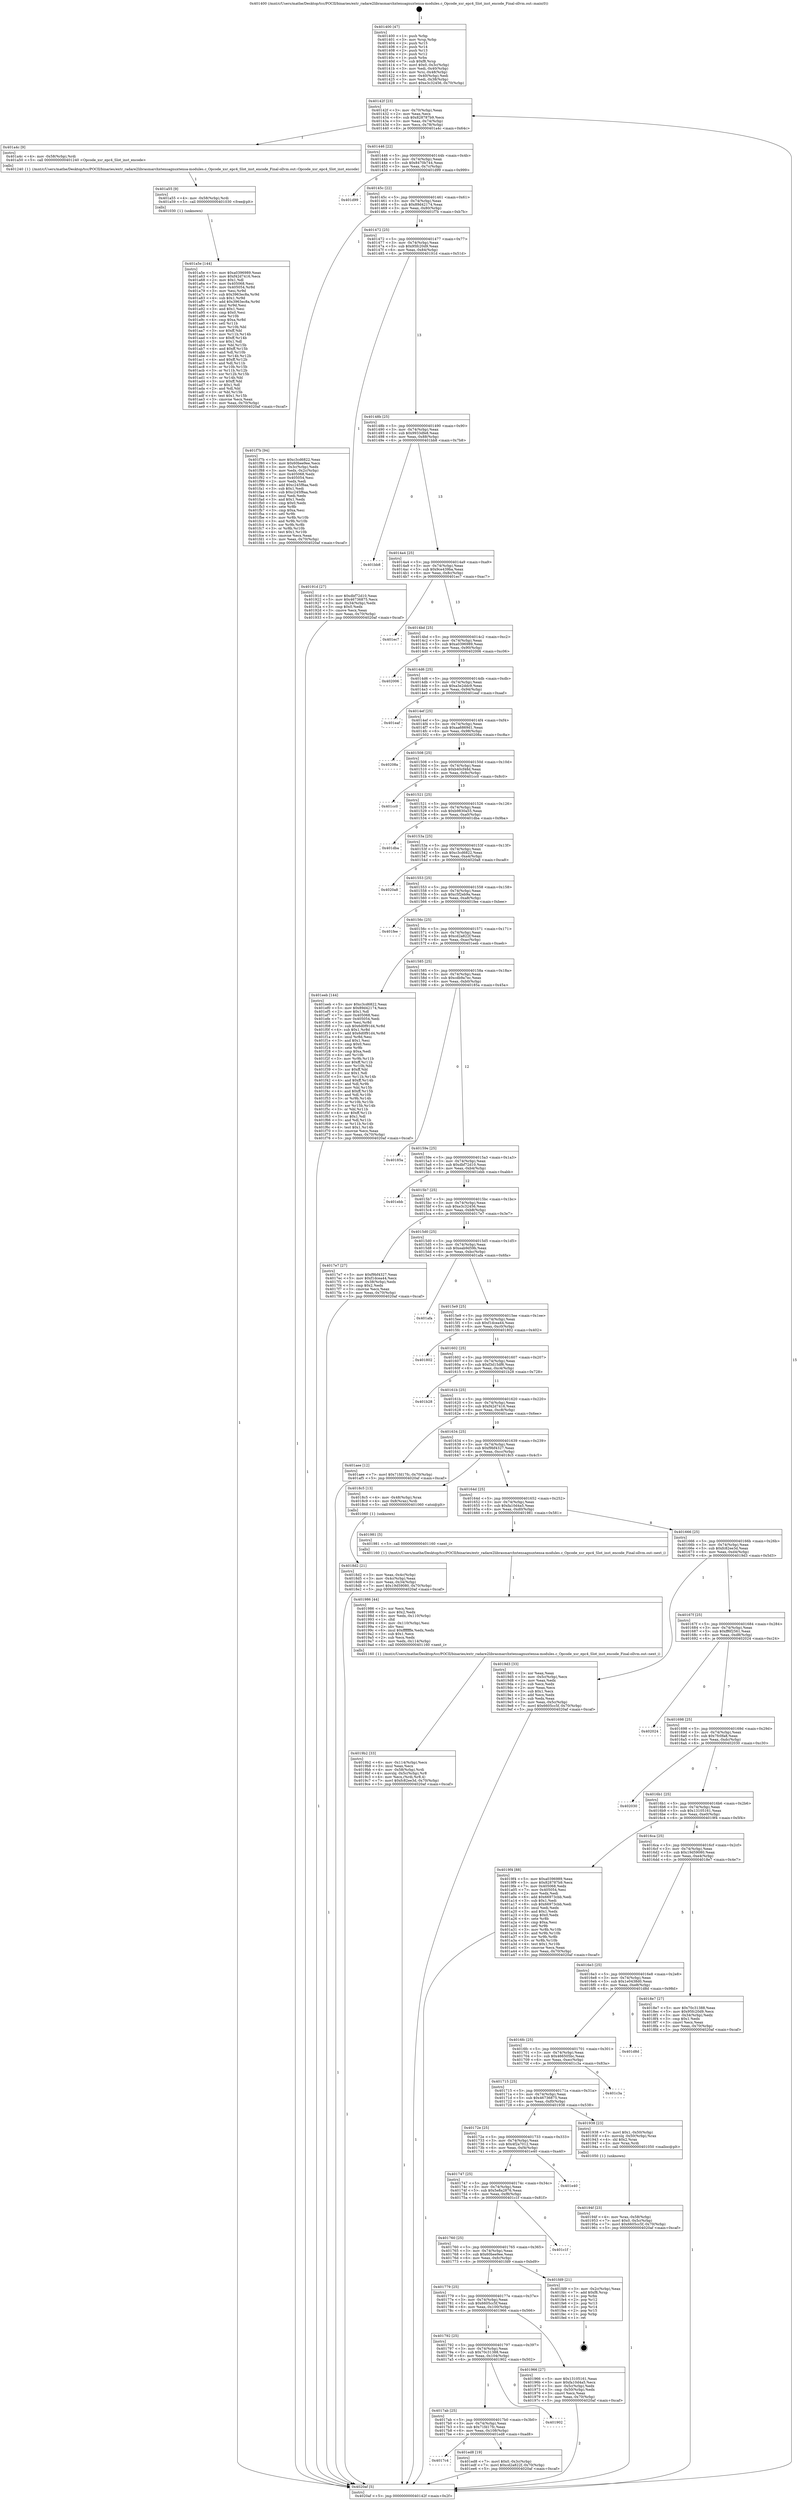 digraph "0x401400" {
  label = "0x401400 (/mnt/c/Users/mathe/Desktop/tcc/POCII/binaries/extr_radare2librasmarchxtensagnuxtensa-modules.c_Opcode_xsr_epc4_Slot_inst_encode_Final-ollvm.out::main(0))"
  labelloc = "t"
  node[shape=record]

  Entry [label="",width=0.3,height=0.3,shape=circle,fillcolor=black,style=filled]
  "0x40142f" [label="{
     0x40142f [23]\l
     | [instrs]\l
     &nbsp;&nbsp;0x40142f \<+3\>: mov -0x70(%rbp),%eax\l
     &nbsp;&nbsp;0x401432 \<+2\>: mov %eax,%ecx\l
     &nbsp;&nbsp;0x401434 \<+6\>: sub $0x828787b9,%ecx\l
     &nbsp;&nbsp;0x40143a \<+3\>: mov %eax,-0x74(%rbp)\l
     &nbsp;&nbsp;0x40143d \<+3\>: mov %ecx,-0x78(%rbp)\l
     &nbsp;&nbsp;0x401440 \<+6\>: je 0000000000401a4c \<main+0x64c\>\l
  }"]
  "0x401a4c" [label="{
     0x401a4c [9]\l
     | [instrs]\l
     &nbsp;&nbsp;0x401a4c \<+4\>: mov -0x58(%rbp),%rdi\l
     &nbsp;&nbsp;0x401a50 \<+5\>: call 0000000000401240 \<Opcode_xsr_epc4_Slot_inst_encode\>\l
     | [calls]\l
     &nbsp;&nbsp;0x401240 \{1\} (/mnt/c/Users/mathe/Desktop/tcc/POCII/binaries/extr_radare2librasmarchxtensagnuxtensa-modules.c_Opcode_xsr_epc4_Slot_inst_encode_Final-ollvm.out::Opcode_xsr_epc4_Slot_inst_encode)\l
  }"]
  "0x401446" [label="{
     0x401446 [22]\l
     | [instrs]\l
     &nbsp;&nbsp;0x401446 \<+5\>: jmp 000000000040144b \<main+0x4b\>\l
     &nbsp;&nbsp;0x40144b \<+3\>: mov -0x74(%rbp),%eax\l
     &nbsp;&nbsp;0x40144e \<+5\>: sub $0x8470b744,%eax\l
     &nbsp;&nbsp;0x401453 \<+3\>: mov %eax,-0x7c(%rbp)\l
     &nbsp;&nbsp;0x401456 \<+6\>: je 0000000000401d99 \<main+0x999\>\l
  }"]
  Exit [label="",width=0.3,height=0.3,shape=circle,fillcolor=black,style=filled,peripheries=2]
  "0x401d99" [label="{
     0x401d99\l
  }", style=dashed]
  "0x40145c" [label="{
     0x40145c [22]\l
     | [instrs]\l
     &nbsp;&nbsp;0x40145c \<+5\>: jmp 0000000000401461 \<main+0x61\>\l
     &nbsp;&nbsp;0x401461 \<+3\>: mov -0x74(%rbp),%eax\l
     &nbsp;&nbsp;0x401464 \<+5\>: sub $0x89d42174,%eax\l
     &nbsp;&nbsp;0x401469 \<+3\>: mov %eax,-0x80(%rbp)\l
     &nbsp;&nbsp;0x40146c \<+6\>: je 0000000000401f7b \<main+0xb7b\>\l
  }"]
  "0x4017c4" [label="{
     0x4017c4\l
  }", style=dashed]
  "0x401f7b" [label="{
     0x401f7b [94]\l
     | [instrs]\l
     &nbsp;&nbsp;0x401f7b \<+5\>: mov $0xc3cd6822,%eax\l
     &nbsp;&nbsp;0x401f80 \<+5\>: mov $0x60bee9ee,%ecx\l
     &nbsp;&nbsp;0x401f85 \<+3\>: mov -0x3c(%rbp),%edx\l
     &nbsp;&nbsp;0x401f88 \<+3\>: mov %edx,-0x2c(%rbp)\l
     &nbsp;&nbsp;0x401f8b \<+7\>: mov 0x405068,%edx\l
     &nbsp;&nbsp;0x401f92 \<+7\>: mov 0x405054,%esi\l
     &nbsp;&nbsp;0x401f99 \<+2\>: mov %edx,%edi\l
     &nbsp;&nbsp;0x401f9b \<+6\>: add $0xc245f8aa,%edi\l
     &nbsp;&nbsp;0x401fa1 \<+3\>: sub $0x1,%edi\l
     &nbsp;&nbsp;0x401fa4 \<+6\>: sub $0xc245f8aa,%edi\l
     &nbsp;&nbsp;0x401faa \<+3\>: imul %edi,%edx\l
     &nbsp;&nbsp;0x401fad \<+3\>: and $0x1,%edx\l
     &nbsp;&nbsp;0x401fb0 \<+3\>: cmp $0x0,%edx\l
     &nbsp;&nbsp;0x401fb3 \<+4\>: sete %r8b\l
     &nbsp;&nbsp;0x401fb7 \<+3\>: cmp $0xa,%esi\l
     &nbsp;&nbsp;0x401fba \<+4\>: setl %r9b\l
     &nbsp;&nbsp;0x401fbe \<+3\>: mov %r8b,%r10b\l
     &nbsp;&nbsp;0x401fc1 \<+3\>: and %r9b,%r10b\l
     &nbsp;&nbsp;0x401fc4 \<+3\>: xor %r9b,%r8b\l
     &nbsp;&nbsp;0x401fc7 \<+3\>: or %r8b,%r10b\l
     &nbsp;&nbsp;0x401fca \<+4\>: test $0x1,%r10b\l
     &nbsp;&nbsp;0x401fce \<+3\>: cmovne %ecx,%eax\l
     &nbsp;&nbsp;0x401fd1 \<+3\>: mov %eax,-0x70(%rbp)\l
     &nbsp;&nbsp;0x401fd4 \<+5\>: jmp 00000000004020af \<main+0xcaf\>\l
  }"]
  "0x401472" [label="{
     0x401472 [25]\l
     | [instrs]\l
     &nbsp;&nbsp;0x401472 \<+5\>: jmp 0000000000401477 \<main+0x77\>\l
     &nbsp;&nbsp;0x401477 \<+3\>: mov -0x74(%rbp),%eax\l
     &nbsp;&nbsp;0x40147a \<+5\>: sub $0x95fc20d9,%eax\l
     &nbsp;&nbsp;0x40147f \<+6\>: mov %eax,-0x84(%rbp)\l
     &nbsp;&nbsp;0x401485 \<+6\>: je 000000000040191d \<main+0x51d\>\l
  }"]
  "0x401ed8" [label="{
     0x401ed8 [19]\l
     | [instrs]\l
     &nbsp;&nbsp;0x401ed8 \<+7\>: movl $0x0,-0x3c(%rbp)\l
     &nbsp;&nbsp;0x401edf \<+7\>: movl $0xcd2a822f,-0x70(%rbp)\l
     &nbsp;&nbsp;0x401ee6 \<+5\>: jmp 00000000004020af \<main+0xcaf\>\l
  }"]
  "0x40191d" [label="{
     0x40191d [27]\l
     | [instrs]\l
     &nbsp;&nbsp;0x40191d \<+5\>: mov $0xdbf72d10,%eax\l
     &nbsp;&nbsp;0x401922 \<+5\>: mov $0x46736875,%ecx\l
     &nbsp;&nbsp;0x401927 \<+3\>: mov -0x34(%rbp),%edx\l
     &nbsp;&nbsp;0x40192a \<+3\>: cmp $0x0,%edx\l
     &nbsp;&nbsp;0x40192d \<+3\>: cmove %ecx,%eax\l
     &nbsp;&nbsp;0x401930 \<+3\>: mov %eax,-0x70(%rbp)\l
     &nbsp;&nbsp;0x401933 \<+5\>: jmp 00000000004020af \<main+0xcaf\>\l
  }"]
  "0x40148b" [label="{
     0x40148b [25]\l
     | [instrs]\l
     &nbsp;&nbsp;0x40148b \<+5\>: jmp 0000000000401490 \<main+0x90\>\l
     &nbsp;&nbsp;0x401490 \<+3\>: mov -0x74(%rbp),%eax\l
     &nbsp;&nbsp;0x401493 \<+5\>: sub $0x9933dfe8,%eax\l
     &nbsp;&nbsp;0x401498 \<+6\>: mov %eax,-0x88(%rbp)\l
     &nbsp;&nbsp;0x40149e \<+6\>: je 0000000000401bb8 \<main+0x7b8\>\l
  }"]
  "0x4017ab" [label="{
     0x4017ab [25]\l
     | [instrs]\l
     &nbsp;&nbsp;0x4017ab \<+5\>: jmp 00000000004017b0 \<main+0x3b0\>\l
     &nbsp;&nbsp;0x4017b0 \<+3\>: mov -0x74(%rbp),%eax\l
     &nbsp;&nbsp;0x4017b3 \<+5\>: sub $0x71fd17fc,%eax\l
     &nbsp;&nbsp;0x4017b8 \<+6\>: mov %eax,-0x108(%rbp)\l
     &nbsp;&nbsp;0x4017be \<+6\>: je 0000000000401ed8 \<main+0xad8\>\l
  }"]
  "0x401bb8" [label="{
     0x401bb8\l
  }", style=dashed]
  "0x4014a4" [label="{
     0x4014a4 [25]\l
     | [instrs]\l
     &nbsp;&nbsp;0x4014a4 \<+5\>: jmp 00000000004014a9 \<main+0xa9\>\l
     &nbsp;&nbsp;0x4014a9 \<+3\>: mov -0x74(%rbp),%eax\l
     &nbsp;&nbsp;0x4014ac \<+5\>: sub $0x9ce439ba,%eax\l
     &nbsp;&nbsp;0x4014b1 \<+6\>: mov %eax,-0x8c(%rbp)\l
     &nbsp;&nbsp;0x4014b7 \<+6\>: je 0000000000401ec7 \<main+0xac7\>\l
  }"]
  "0x401902" [label="{
     0x401902\l
  }", style=dashed]
  "0x401ec7" [label="{
     0x401ec7\l
  }", style=dashed]
  "0x4014bd" [label="{
     0x4014bd [25]\l
     | [instrs]\l
     &nbsp;&nbsp;0x4014bd \<+5\>: jmp 00000000004014c2 \<main+0xc2\>\l
     &nbsp;&nbsp;0x4014c2 \<+3\>: mov -0x74(%rbp),%eax\l
     &nbsp;&nbsp;0x4014c5 \<+5\>: sub $0xa0396989,%eax\l
     &nbsp;&nbsp;0x4014ca \<+6\>: mov %eax,-0x90(%rbp)\l
     &nbsp;&nbsp;0x4014d0 \<+6\>: je 0000000000402006 \<main+0xc06\>\l
  }"]
  "0x401a5e" [label="{
     0x401a5e [144]\l
     | [instrs]\l
     &nbsp;&nbsp;0x401a5e \<+5\>: mov $0xa0396989,%eax\l
     &nbsp;&nbsp;0x401a63 \<+5\>: mov $0xf42d7416,%ecx\l
     &nbsp;&nbsp;0x401a68 \<+2\>: mov $0x1,%dl\l
     &nbsp;&nbsp;0x401a6a \<+7\>: mov 0x405068,%esi\l
     &nbsp;&nbsp;0x401a71 \<+8\>: mov 0x405054,%r8d\l
     &nbsp;&nbsp;0x401a79 \<+3\>: mov %esi,%r9d\l
     &nbsp;&nbsp;0x401a7c \<+7\>: sub $0x3963ec8a,%r9d\l
     &nbsp;&nbsp;0x401a83 \<+4\>: sub $0x1,%r9d\l
     &nbsp;&nbsp;0x401a87 \<+7\>: add $0x3963ec8a,%r9d\l
     &nbsp;&nbsp;0x401a8e \<+4\>: imul %r9d,%esi\l
     &nbsp;&nbsp;0x401a92 \<+3\>: and $0x1,%esi\l
     &nbsp;&nbsp;0x401a95 \<+3\>: cmp $0x0,%esi\l
     &nbsp;&nbsp;0x401a98 \<+4\>: sete %r10b\l
     &nbsp;&nbsp;0x401a9c \<+4\>: cmp $0xa,%r8d\l
     &nbsp;&nbsp;0x401aa0 \<+4\>: setl %r11b\l
     &nbsp;&nbsp;0x401aa4 \<+3\>: mov %r10b,%bl\l
     &nbsp;&nbsp;0x401aa7 \<+3\>: xor $0xff,%bl\l
     &nbsp;&nbsp;0x401aaa \<+3\>: mov %r11b,%r14b\l
     &nbsp;&nbsp;0x401aad \<+4\>: xor $0xff,%r14b\l
     &nbsp;&nbsp;0x401ab1 \<+3\>: xor $0x1,%dl\l
     &nbsp;&nbsp;0x401ab4 \<+3\>: mov %bl,%r15b\l
     &nbsp;&nbsp;0x401ab7 \<+4\>: and $0xff,%r15b\l
     &nbsp;&nbsp;0x401abb \<+3\>: and %dl,%r10b\l
     &nbsp;&nbsp;0x401abe \<+3\>: mov %r14b,%r12b\l
     &nbsp;&nbsp;0x401ac1 \<+4\>: and $0xff,%r12b\l
     &nbsp;&nbsp;0x401ac5 \<+3\>: and %dl,%r11b\l
     &nbsp;&nbsp;0x401ac8 \<+3\>: or %r10b,%r15b\l
     &nbsp;&nbsp;0x401acb \<+3\>: or %r11b,%r12b\l
     &nbsp;&nbsp;0x401ace \<+3\>: xor %r12b,%r15b\l
     &nbsp;&nbsp;0x401ad1 \<+3\>: or %r14b,%bl\l
     &nbsp;&nbsp;0x401ad4 \<+3\>: xor $0xff,%bl\l
     &nbsp;&nbsp;0x401ad7 \<+3\>: or $0x1,%dl\l
     &nbsp;&nbsp;0x401ada \<+2\>: and %dl,%bl\l
     &nbsp;&nbsp;0x401adc \<+3\>: or %bl,%r15b\l
     &nbsp;&nbsp;0x401adf \<+4\>: test $0x1,%r15b\l
     &nbsp;&nbsp;0x401ae3 \<+3\>: cmovne %ecx,%eax\l
     &nbsp;&nbsp;0x401ae6 \<+3\>: mov %eax,-0x70(%rbp)\l
     &nbsp;&nbsp;0x401ae9 \<+5\>: jmp 00000000004020af \<main+0xcaf\>\l
  }"]
  "0x402006" [label="{
     0x402006\l
  }", style=dashed]
  "0x4014d6" [label="{
     0x4014d6 [25]\l
     | [instrs]\l
     &nbsp;&nbsp;0x4014d6 \<+5\>: jmp 00000000004014db \<main+0xdb\>\l
     &nbsp;&nbsp;0x4014db \<+3\>: mov -0x74(%rbp),%eax\l
     &nbsp;&nbsp;0x4014de \<+5\>: sub $0xa3e2ddc9,%eax\l
     &nbsp;&nbsp;0x4014e3 \<+6\>: mov %eax,-0x94(%rbp)\l
     &nbsp;&nbsp;0x4014e9 \<+6\>: je 0000000000401eaf \<main+0xaaf\>\l
  }"]
  "0x401a55" [label="{
     0x401a55 [9]\l
     | [instrs]\l
     &nbsp;&nbsp;0x401a55 \<+4\>: mov -0x58(%rbp),%rdi\l
     &nbsp;&nbsp;0x401a59 \<+5\>: call 0000000000401030 \<free@plt\>\l
     | [calls]\l
     &nbsp;&nbsp;0x401030 \{1\} (unknown)\l
  }"]
  "0x401eaf" [label="{
     0x401eaf\l
  }", style=dashed]
  "0x4014ef" [label="{
     0x4014ef [25]\l
     | [instrs]\l
     &nbsp;&nbsp;0x4014ef \<+5\>: jmp 00000000004014f4 \<main+0xf4\>\l
     &nbsp;&nbsp;0x4014f4 \<+3\>: mov -0x74(%rbp),%eax\l
     &nbsp;&nbsp;0x4014f7 \<+5\>: sub $0xaa6869d1,%eax\l
     &nbsp;&nbsp;0x4014fc \<+6\>: mov %eax,-0x98(%rbp)\l
     &nbsp;&nbsp;0x401502 \<+6\>: je 000000000040208a \<main+0xc8a\>\l
  }"]
  "0x4019b2" [label="{
     0x4019b2 [33]\l
     | [instrs]\l
     &nbsp;&nbsp;0x4019b2 \<+6\>: mov -0x114(%rbp),%ecx\l
     &nbsp;&nbsp;0x4019b8 \<+3\>: imul %eax,%ecx\l
     &nbsp;&nbsp;0x4019bb \<+4\>: mov -0x58(%rbp),%rdi\l
     &nbsp;&nbsp;0x4019bf \<+4\>: movslq -0x5c(%rbp),%r8\l
     &nbsp;&nbsp;0x4019c3 \<+4\>: mov %ecx,(%rdi,%r8,4)\l
     &nbsp;&nbsp;0x4019c7 \<+7\>: movl $0xfc82ee3d,-0x70(%rbp)\l
     &nbsp;&nbsp;0x4019ce \<+5\>: jmp 00000000004020af \<main+0xcaf\>\l
  }"]
  "0x40208a" [label="{
     0x40208a\l
  }", style=dashed]
  "0x401508" [label="{
     0x401508 [25]\l
     | [instrs]\l
     &nbsp;&nbsp;0x401508 \<+5\>: jmp 000000000040150d \<main+0x10d\>\l
     &nbsp;&nbsp;0x40150d \<+3\>: mov -0x74(%rbp),%eax\l
     &nbsp;&nbsp;0x401510 \<+5\>: sub $0xb40cf48d,%eax\l
     &nbsp;&nbsp;0x401515 \<+6\>: mov %eax,-0x9c(%rbp)\l
     &nbsp;&nbsp;0x40151b \<+6\>: je 0000000000401cc0 \<main+0x8c0\>\l
  }"]
  "0x401986" [label="{
     0x401986 [44]\l
     | [instrs]\l
     &nbsp;&nbsp;0x401986 \<+2\>: xor %ecx,%ecx\l
     &nbsp;&nbsp;0x401988 \<+5\>: mov $0x2,%edx\l
     &nbsp;&nbsp;0x40198d \<+6\>: mov %edx,-0x110(%rbp)\l
     &nbsp;&nbsp;0x401993 \<+1\>: cltd\l
     &nbsp;&nbsp;0x401994 \<+6\>: mov -0x110(%rbp),%esi\l
     &nbsp;&nbsp;0x40199a \<+2\>: idiv %esi\l
     &nbsp;&nbsp;0x40199c \<+6\>: imul $0xfffffffe,%edx,%edx\l
     &nbsp;&nbsp;0x4019a2 \<+3\>: sub $0x1,%ecx\l
     &nbsp;&nbsp;0x4019a5 \<+2\>: sub %ecx,%edx\l
     &nbsp;&nbsp;0x4019a7 \<+6\>: mov %edx,-0x114(%rbp)\l
     &nbsp;&nbsp;0x4019ad \<+5\>: call 0000000000401160 \<next_i\>\l
     | [calls]\l
     &nbsp;&nbsp;0x401160 \{1\} (/mnt/c/Users/mathe/Desktop/tcc/POCII/binaries/extr_radare2librasmarchxtensagnuxtensa-modules.c_Opcode_xsr_epc4_Slot_inst_encode_Final-ollvm.out::next_i)\l
  }"]
  "0x401cc0" [label="{
     0x401cc0\l
  }", style=dashed]
  "0x401521" [label="{
     0x401521 [25]\l
     | [instrs]\l
     &nbsp;&nbsp;0x401521 \<+5\>: jmp 0000000000401526 \<main+0x126\>\l
     &nbsp;&nbsp;0x401526 \<+3\>: mov -0x74(%rbp),%eax\l
     &nbsp;&nbsp;0x401529 \<+5\>: sub $0xb9830a55,%eax\l
     &nbsp;&nbsp;0x40152e \<+6\>: mov %eax,-0xa0(%rbp)\l
     &nbsp;&nbsp;0x401534 \<+6\>: je 0000000000401dba \<main+0x9ba\>\l
  }"]
  "0x401792" [label="{
     0x401792 [25]\l
     | [instrs]\l
     &nbsp;&nbsp;0x401792 \<+5\>: jmp 0000000000401797 \<main+0x397\>\l
     &nbsp;&nbsp;0x401797 \<+3\>: mov -0x74(%rbp),%eax\l
     &nbsp;&nbsp;0x40179a \<+5\>: sub $0x70c31388,%eax\l
     &nbsp;&nbsp;0x40179f \<+6\>: mov %eax,-0x104(%rbp)\l
     &nbsp;&nbsp;0x4017a5 \<+6\>: je 0000000000401902 \<main+0x502\>\l
  }"]
  "0x401dba" [label="{
     0x401dba\l
  }", style=dashed]
  "0x40153a" [label="{
     0x40153a [25]\l
     | [instrs]\l
     &nbsp;&nbsp;0x40153a \<+5\>: jmp 000000000040153f \<main+0x13f\>\l
     &nbsp;&nbsp;0x40153f \<+3\>: mov -0x74(%rbp),%eax\l
     &nbsp;&nbsp;0x401542 \<+5\>: sub $0xc3cd6822,%eax\l
     &nbsp;&nbsp;0x401547 \<+6\>: mov %eax,-0xa4(%rbp)\l
     &nbsp;&nbsp;0x40154d \<+6\>: je 00000000004020a8 \<main+0xca8\>\l
  }"]
  "0x401966" [label="{
     0x401966 [27]\l
     | [instrs]\l
     &nbsp;&nbsp;0x401966 \<+5\>: mov $0x13105161,%eax\l
     &nbsp;&nbsp;0x40196b \<+5\>: mov $0xfa10d4a5,%ecx\l
     &nbsp;&nbsp;0x401970 \<+3\>: mov -0x5c(%rbp),%edx\l
     &nbsp;&nbsp;0x401973 \<+3\>: cmp -0x50(%rbp),%edx\l
     &nbsp;&nbsp;0x401976 \<+3\>: cmovl %ecx,%eax\l
     &nbsp;&nbsp;0x401979 \<+3\>: mov %eax,-0x70(%rbp)\l
     &nbsp;&nbsp;0x40197c \<+5\>: jmp 00000000004020af \<main+0xcaf\>\l
  }"]
  "0x4020a8" [label="{
     0x4020a8\l
  }", style=dashed]
  "0x401553" [label="{
     0x401553 [25]\l
     | [instrs]\l
     &nbsp;&nbsp;0x401553 \<+5\>: jmp 0000000000401558 \<main+0x158\>\l
     &nbsp;&nbsp;0x401558 \<+3\>: mov -0x74(%rbp),%eax\l
     &nbsp;&nbsp;0x40155b \<+5\>: sub $0xc5f2eb9a,%eax\l
     &nbsp;&nbsp;0x401560 \<+6\>: mov %eax,-0xa8(%rbp)\l
     &nbsp;&nbsp;0x401566 \<+6\>: je 0000000000401fee \<main+0xbee\>\l
  }"]
  "0x401779" [label="{
     0x401779 [25]\l
     | [instrs]\l
     &nbsp;&nbsp;0x401779 \<+5\>: jmp 000000000040177e \<main+0x37e\>\l
     &nbsp;&nbsp;0x40177e \<+3\>: mov -0x74(%rbp),%eax\l
     &nbsp;&nbsp;0x401781 \<+5\>: sub $0x6605cc5f,%eax\l
     &nbsp;&nbsp;0x401786 \<+6\>: mov %eax,-0x100(%rbp)\l
     &nbsp;&nbsp;0x40178c \<+6\>: je 0000000000401966 \<main+0x566\>\l
  }"]
  "0x401fee" [label="{
     0x401fee\l
  }", style=dashed]
  "0x40156c" [label="{
     0x40156c [25]\l
     | [instrs]\l
     &nbsp;&nbsp;0x40156c \<+5\>: jmp 0000000000401571 \<main+0x171\>\l
     &nbsp;&nbsp;0x401571 \<+3\>: mov -0x74(%rbp),%eax\l
     &nbsp;&nbsp;0x401574 \<+5\>: sub $0xcd2a822f,%eax\l
     &nbsp;&nbsp;0x401579 \<+6\>: mov %eax,-0xac(%rbp)\l
     &nbsp;&nbsp;0x40157f \<+6\>: je 0000000000401eeb \<main+0xaeb\>\l
  }"]
  "0x401fd9" [label="{
     0x401fd9 [21]\l
     | [instrs]\l
     &nbsp;&nbsp;0x401fd9 \<+3\>: mov -0x2c(%rbp),%eax\l
     &nbsp;&nbsp;0x401fdc \<+7\>: add $0xf8,%rsp\l
     &nbsp;&nbsp;0x401fe3 \<+1\>: pop %rbx\l
     &nbsp;&nbsp;0x401fe4 \<+2\>: pop %r12\l
     &nbsp;&nbsp;0x401fe6 \<+2\>: pop %r13\l
     &nbsp;&nbsp;0x401fe8 \<+2\>: pop %r14\l
     &nbsp;&nbsp;0x401fea \<+2\>: pop %r15\l
     &nbsp;&nbsp;0x401fec \<+1\>: pop %rbp\l
     &nbsp;&nbsp;0x401fed \<+1\>: ret\l
  }"]
  "0x401eeb" [label="{
     0x401eeb [144]\l
     | [instrs]\l
     &nbsp;&nbsp;0x401eeb \<+5\>: mov $0xc3cd6822,%eax\l
     &nbsp;&nbsp;0x401ef0 \<+5\>: mov $0x89d42174,%ecx\l
     &nbsp;&nbsp;0x401ef5 \<+2\>: mov $0x1,%dl\l
     &nbsp;&nbsp;0x401ef7 \<+7\>: mov 0x405068,%esi\l
     &nbsp;&nbsp;0x401efe \<+7\>: mov 0x405054,%edi\l
     &nbsp;&nbsp;0x401f05 \<+3\>: mov %esi,%r8d\l
     &nbsp;&nbsp;0x401f08 \<+7\>: sub $0x6d0f91d4,%r8d\l
     &nbsp;&nbsp;0x401f0f \<+4\>: sub $0x1,%r8d\l
     &nbsp;&nbsp;0x401f13 \<+7\>: add $0x6d0f91d4,%r8d\l
     &nbsp;&nbsp;0x401f1a \<+4\>: imul %r8d,%esi\l
     &nbsp;&nbsp;0x401f1e \<+3\>: and $0x1,%esi\l
     &nbsp;&nbsp;0x401f21 \<+3\>: cmp $0x0,%esi\l
     &nbsp;&nbsp;0x401f24 \<+4\>: sete %r9b\l
     &nbsp;&nbsp;0x401f28 \<+3\>: cmp $0xa,%edi\l
     &nbsp;&nbsp;0x401f2b \<+4\>: setl %r10b\l
     &nbsp;&nbsp;0x401f2f \<+3\>: mov %r9b,%r11b\l
     &nbsp;&nbsp;0x401f32 \<+4\>: xor $0xff,%r11b\l
     &nbsp;&nbsp;0x401f36 \<+3\>: mov %r10b,%bl\l
     &nbsp;&nbsp;0x401f39 \<+3\>: xor $0xff,%bl\l
     &nbsp;&nbsp;0x401f3c \<+3\>: xor $0x1,%dl\l
     &nbsp;&nbsp;0x401f3f \<+3\>: mov %r11b,%r14b\l
     &nbsp;&nbsp;0x401f42 \<+4\>: and $0xff,%r14b\l
     &nbsp;&nbsp;0x401f46 \<+3\>: and %dl,%r9b\l
     &nbsp;&nbsp;0x401f49 \<+3\>: mov %bl,%r15b\l
     &nbsp;&nbsp;0x401f4c \<+4\>: and $0xff,%r15b\l
     &nbsp;&nbsp;0x401f50 \<+3\>: and %dl,%r10b\l
     &nbsp;&nbsp;0x401f53 \<+3\>: or %r9b,%r14b\l
     &nbsp;&nbsp;0x401f56 \<+3\>: or %r10b,%r15b\l
     &nbsp;&nbsp;0x401f59 \<+3\>: xor %r15b,%r14b\l
     &nbsp;&nbsp;0x401f5c \<+3\>: or %bl,%r11b\l
     &nbsp;&nbsp;0x401f5f \<+4\>: xor $0xff,%r11b\l
     &nbsp;&nbsp;0x401f63 \<+3\>: or $0x1,%dl\l
     &nbsp;&nbsp;0x401f66 \<+3\>: and %dl,%r11b\l
     &nbsp;&nbsp;0x401f69 \<+3\>: or %r11b,%r14b\l
     &nbsp;&nbsp;0x401f6c \<+4\>: test $0x1,%r14b\l
     &nbsp;&nbsp;0x401f70 \<+3\>: cmovne %ecx,%eax\l
     &nbsp;&nbsp;0x401f73 \<+3\>: mov %eax,-0x70(%rbp)\l
     &nbsp;&nbsp;0x401f76 \<+5\>: jmp 00000000004020af \<main+0xcaf\>\l
  }"]
  "0x401585" [label="{
     0x401585 [25]\l
     | [instrs]\l
     &nbsp;&nbsp;0x401585 \<+5\>: jmp 000000000040158a \<main+0x18a\>\l
     &nbsp;&nbsp;0x40158a \<+3\>: mov -0x74(%rbp),%eax\l
     &nbsp;&nbsp;0x40158d \<+5\>: sub $0xcdb9a7ec,%eax\l
     &nbsp;&nbsp;0x401592 \<+6\>: mov %eax,-0xb0(%rbp)\l
     &nbsp;&nbsp;0x401598 \<+6\>: je 000000000040185a \<main+0x45a\>\l
  }"]
  "0x401760" [label="{
     0x401760 [25]\l
     | [instrs]\l
     &nbsp;&nbsp;0x401760 \<+5\>: jmp 0000000000401765 \<main+0x365\>\l
     &nbsp;&nbsp;0x401765 \<+3\>: mov -0x74(%rbp),%eax\l
     &nbsp;&nbsp;0x401768 \<+5\>: sub $0x60bee9ee,%eax\l
     &nbsp;&nbsp;0x40176d \<+6\>: mov %eax,-0xfc(%rbp)\l
     &nbsp;&nbsp;0x401773 \<+6\>: je 0000000000401fd9 \<main+0xbd9\>\l
  }"]
  "0x40185a" [label="{
     0x40185a\l
  }", style=dashed]
  "0x40159e" [label="{
     0x40159e [25]\l
     | [instrs]\l
     &nbsp;&nbsp;0x40159e \<+5\>: jmp 00000000004015a3 \<main+0x1a3\>\l
     &nbsp;&nbsp;0x4015a3 \<+3\>: mov -0x74(%rbp),%eax\l
     &nbsp;&nbsp;0x4015a6 \<+5\>: sub $0xdbf72d10,%eax\l
     &nbsp;&nbsp;0x4015ab \<+6\>: mov %eax,-0xb4(%rbp)\l
     &nbsp;&nbsp;0x4015b1 \<+6\>: je 0000000000401ebb \<main+0xabb\>\l
  }"]
  "0x401c1f" [label="{
     0x401c1f\l
  }", style=dashed]
  "0x401ebb" [label="{
     0x401ebb\l
  }", style=dashed]
  "0x4015b7" [label="{
     0x4015b7 [25]\l
     | [instrs]\l
     &nbsp;&nbsp;0x4015b7 \<+5\>: jmp 00000000004015bc \<main+0x1bc\>\l
     &nbsp;&nbsp;0x4015bc \<+3\>: mov -0x74(%rbp),%eax\l
     &nbsp;&nbsp;0x4015bf \<+5\>: sub $0xe3c32456,%eax\l
     &nbsp;&nbsp;0x4015c4 \<+6\>: mov %eax,-0xb8(%rbp)\l
     &nbsp;&nbsp;0x4015ca \<+6\>: je 00000000004017e7 \<main+0x3e7\>\l
  }"]
  "0x401747" [label="{
     0x401747 [25]\l
     | [instrs]\l
     &nbsp;&nbsp;0x401747 \<+5\>: jmp 000000000040174c \<main+0x34c\>\l
     &nbsp;&nbsp;0x40174c \<+3\>: mov -0x74(%rbp),%eax\l
     &nbsp;&nbsp;0x40174f \<+5\>: sub $0x5e8a2876,%eax\l
     &nbsp;&nbsp;0x401754 \<+6\>: mov %eax,-0xf8(%rbp)\l
     &nbsp;&nbsp;0x40175a \<+6\>: je 0000000000401c1f \<main+0x81f\>\l
  }"]
  "0x4017e7" [label="{
     0x4017e7 [27]\l
     | [instrs]\l
     &nbsp;&nbsp;0x4017e7 \<+5\>: mov $0xf9bf4327,%eax\l
     &nbsp;&nbsp;0x4017ec \<+5\>: mov $0xf1dcea44,%ecx\l
     &nbsp;&nbsp;0x4017f1 \<+3\>: mov -0x38(%rbp),%edx\l
     &nbsp;&nbsp;0x4017f4 \<+3\>: cmp $0x2,%edx\l
     &nbsp;&nbsp;0x4017f7 \<+3\>: cmovne %ecx,%eax\l
     &nbsp;&nbsp;0x4017fa \<+3\>: mov %eax,-0x70(%rbp)\l
     &nbsp;&nbsp;0x4017fd \<+5\>: jmp 00000000004020af \<main+0xcaf\>\l
  }"]
  "0x4015d0" [label="{
     0x4015d0 [25]\l
     | [instrs]\l
     &nbsp;&nbsp;0x4015d0 \<+5\>: jmp 00000000004015d5 \<main+0x1d5\>\l
     &nbsp;&nbsp;0x4015d5 \<+3\>: mov -0x74(%rbp),%eax\l
     &nbsp;&nbsp;0x4015d8 \<+5\>: sub $0xeab9d59b,%eax\l
     &nbsp;&nbsp;0x4015dd \<+6\>: mov %eax,-0xbc(%rbp)\l
     &nbsp;&nbsp;0x4015e3 \<+6\>: je 0000000000401afa \<main+0x6fa\>\l
  }"]
  "0x4020af" [label="{
     0x4020af [5]\l
     | [instrs]\l
     &nbsp;&nbsp;0x4020af \<+5\>: jmp 000000000040142f \<main+0x2f\>\l
  }"]
  "0x401400" [label="{
     0x401400 [47]\l
     | [instrs]\l
     &nbsp;&nbsp;0x401400 \<+1\>: push %rbp\l
     &nbsp;&nbsp;0x401401 \<+3\>: mov %rsp,%rbp\l
     &nbsp;&nbsp;0x401404 \<+2\>: push %r15\l
     &nbsp;&nbsp;0x401406 \<+2\>: push %r14\l
     &nbsp;&nbsp;0x401408 \<+2\>: push %r13\l
     &nbsp;&nbsp;0x40140a \<+2\>: push %r12\l
     &nbsp;&nbsp;0x40140c \<+1\>: push %rbx\l
     &nbsp;&nbsp;0x40140d \<+7\>: sub $0xf8,%rsp\l
     &nbsp;&nbsp;0x401414 \<+7\>: movl $0x0,-0x3c(%rbp)\l
     &nbsp;&nbsp;0x40141b \<+3\>: mov %edi,-0x40(%rbp)\l
     &nbsp;&nbsp;0x40141e \<+4\>: mov %rsi,-0x48(%rbp)\l
     &nbsp;&nbsp;0x401422 \<+3\>: mov -0x40(%rbp),%edi\l
     &nbsp;&nbsp;0x401425 \<+3\>: mov %edi,-0x38(%rbp)\l
     &nbsp;&nbsp;0x401428 \<+7\>: movl $0xe3c32456,-0x70(%rbp)\l
  }"]
  "0x401e40" [label="{
     0x401e40\l
  }", style=dashed]
  "0x401afa" [label="{
     0x401afa\l
  }", style=dashed]
  "0x4015e9" [label="{
     0x4015e9 [25]\l
     | [instrs]\l
     &nbsp;&nbsp;0x4015e9 \<+5\>: jmp 00000000004015ee \<main+0x1ee\>\l
     &nbsp;&nbsp;0x4015ee \<+3\>: mov -0x74(%rbp),%eax\l
     &nbsp;&nbsp;0x4015f1 \<+5\>: sub $0xf1dcea44,%eax\l
     &nbsp;&nbsp;0x4015f6 \<+6\>: mov %eax,-0xc0(%rbp)\l
     &nbsp;&nbsp;0x4015fc \<+6\>: je 0000000000401802 \<main+0x402\>\l
  }"]
  "0x40194f" [label="{
     0x40194f [23]\l
     | [instrs]\l
     &nbsp;&nbsp;0x40194f \<+4\>: mov %rax,-0x58(%rbp)\l
     &nbsp;&nbsp;0x401953 \<+7\>: movl $0x0,-0x5c(%rbp)\l
     &nbsp;&nbsp;0x40195a \<+7\>: movl $0x6605cc5f,-0x70(%rbp)\l
     &nbsp;&nbsp;0x401961 \<+5\>: jmp 00000000004020af \<main+0xcaf\>\l
  }"]
  "0x401802" [label="{
     0x401802\l
  }", style=dashed]
  "0x401602" [label="{
     0x401602 [25]\l
     | [instrs]\l
     &nbsp;&nbsp;0x401602 \<+5\>: jmp 0000000000401607 \<main+0x207\>\l
     &nbsp;&nbsp;0x401607 \<+3\>: mov -0x74(%rbp),%eax\l
     &nbsp;&nbsp;0x40160a \<+5\>: sub $0xf3d15df6,%eax\l
     &nbsp;&nbsp;0x40160f \<+6\>: mov %eax,-0xc4(%rbp)\l
     &nbsp;&nbsp;0x401615 \<+6\>: je 0000000000401b28 \<main+0x728\>\l
  }"]
  "0x40172e" [label="{
     0x40172e [25]\l
     | [instrs]\l
     &nbsp;&nbsp;0x40172e \<+5\>: jmp 0000000000401733 \<main+0x333\>\l
     &nbsp;&nbsp;0x401733 \<+3\>: mov -0x74(%rbp),%eax\l
     &nbsp;&nbsp;0x401736 \<+5\>: sub $0x4f2a7012,%eax\l
     &nbsp;&nbsp;0x40173b \<+6\>: mov %eax,-0xf4(%rbp)\l
     &nbsp;&nbsp;0x401741 \<+6\>: je 0000000000401e40 \<main+0xa40\>\l
  }"]
  "0x401b28" [label="{
     0x401b28\l
  }", style=dashed]
  "0x40161b" [label="{
     0x40161b [25]\l
     | [instrs]\l
     &nbsp;&nbsp;0x40161b \<+5\>: jmp 0000000000401620 \<main+0x220\>\l
     &nbsp;&nbsp;0x401620 \<+3\>: mov -0x74(%rbp),%eax\l
     &nbsp;&nbsp;0x401623 \<+5\>: sub $0xf42d7416,%eax\l
     &nbsp;&nbsp;0x401628 \<+6\>: mov %eax,-0xc8(%rbp)\l
     &nbsp;&nbsp;0x40162e \<+6\>: je 0000000000401aee \<main+0x6ee\>\l
  }"]
  "0x401938" [label="{
     0x401938 [23]\l
     | [instrs]\l
     &nbsp;&nbsp;0x401938 \<+7\>: movl $0x1,-0x50(%rbp)\l
     &nbsp;&nbsp;0x40193f \<+4\>: movslq -0x50(%rbp),%rax\l
     &nbsp;&nbsp;0x401943 \<+4\>: shl $0x2,%rax\l
     &nbsp;&nbsp;0x401947 \<+3\>: mov %rax,%rdi\l
     &nbsp;&nbsp;0x40194a \<+5\>: call 0000000000401050 \<malloc@plt\>\l
     | [calls]\l
     &nbsp;&nbsp;0x401050 \{1\} (unknown)\l
  }"]
  "0x401aee" [label="{
     0x401aee [12]\l
     | [instrs]\l
     &nbsp;&nbsp;0x401aee \<+7\>: movl $0x71fd17fc,-0x70(%rbp)\l
     &nbsp;&nbsp;0x401af5 \<+5\>: jmp 00000000004020af \<main+0xcaf\>\l
  }"]
  "0x401634" [label="{
     0x401634 [25]\l
     | [instrs]\l
     &nbsp;&nbsp;0x401634 \<+5\>: jmp 0000000000401639 \<main+0x239\>\l
     &nbsp;&nbsp;0x401639 \<+3\>: mov -0x74(%rbp),%eax\l
     &nbsp;&nbsp;0x40163c \<+5\>: sub $0xf9bf4327,%eax\l
     &nbsp;&nbsp;0x401641 \<+6\>: mov %eax,-0xcc(%rbp)\l
     &nbsp;&nbsp;0x401647 \<+6\>: je 00000000004018c5 \<main+0x4c5\>\l
  }"]
  "0x401715" [label="{
     0x401715 [25]\l
     | [instrs]\l
     &nbsp;&nbsp;0x401715 \<+5\>: jmp 000000000040171a \<main+0x31a\>\l
     &nbsp;&nbsp;0x40171a \<+3\>: mov -0x74(%rbp),%eax\l
     &nbsp;&nbsp;0x40171d \<+5\>: sub $0x46736875,%eax\l
     &nbsp;&nbsp;0x401722 \<+6\>: mov %eax,-0xf0(%rbp)\l
     &nbsp;&nbsp;0x401728 \<+6\>: je 0000000000401938 \<main+0x538\>\l
  }"]
  "0x4018c5" [label="{
     0x4018c5 [13]\l
     | [instrs]\l
     &nbsp;&nbsp;0x4018c5 \<+4\>: mov -0x48(%rbp),%rax\l
     &nbsp;&nbsp;0x4018c9 \<+4\>: mov 0x8(%rax),%rdi\l
     &nbsp;&nbsp;0x4018cd \<+5\>: call 0000000000401060 \<atoi@plt\>\l
     | [calls]\l
     &nbsp;&nbsp;0x401060 \{1\} (unknown)\l
  }"]
  "0x40164d" [label="{
     0x40164d [25]\l
     | [instrs]\l
     &nbsp;&nbsp;0x40164d \<+5\>: jmp 0000000000401652 \<main+0x252\>\l
     &nbsp;&nbsp;0x401652 \<+3\>: mov -0x74(%rbp),%eax\l
     &nbsp;&nbsp;0x401655 \<+5\>: sub $0xfa10d4a5,%eax\l
     &nbsp;&nbsp;0x40165a \<+6\>: mov %eax,-0xd0(%rbp)\l
     &nbsp;&nbsp;0x401660 \<+6\>: je 0000000000401981 \<main+0x581\>\l
  }"]
  "0x4018d2" [label="{
     0x4018d2 [21]\l
     | [instrs]\l
     &nbsp;&nbsp;0x4018d2 \<+3\>: mov %eax,-0x4c(%rbp)\l
     &nbsp;&nbsp;0x4018d5 \<+3\>: mov -0x4c(%rbp),%eax\l
     &nbsp;&nbsp;0x4018d8 \<+3\>: mov %eax,-0x34(%rbp)\l
     &nbsp;&nbsp;0x4018db \<+7\>: movl $0x19d59080,-0x70(%rbp)\l
     &nbsp;&nbsp;0x4018e2 \<+5\>: jmp 00000000004020af \<main+0xcaf\>\l
  }"]
  "0x401c3a" [label="{
     0x401c3a\l
  }", style=dashed]
  "0x401981" [label="{
     0x401981 [5]\l
     | [instrs]\l
     &nbsp;&nbsp;0x401981 \<+5\>: call 0000000000401160 \<next_i\>\l
     | [calls]\l
     &nbsp;&nbsp;0x401160 \{1\} (/mnt/c/Users/mathe/Desktop/tcc/POCII/binaries/extr_radare2librasmarchxtensagnuxtensa-modules.c_Opcode_xsr_epc4_Slot_inst_encode_Final-ollvm.out::next_i)\l
  }"]
  "0x401666" [label="{
     0x401666 [25]\l
     | [instrs]\l
     &nbsp;&nbsp;0x401666 \<+5\>: jmp 000000000040166b \<main+0x26b\>\l
     &nbsp;&nbsp;0x40166b \<+3\>: mov -0x74(%rbp),%eax\l
     &nbsp;&nbsp;0x40166e \<+5\>: sub $0xfc82ee3d,%eax\l
     &nbsp;&nbsp;0x401673 \<+6\>: mov %eax,-0xd4(%rbp)\l
     &nbsp;&nbsp;0x401679 \<+6\>: je 00000000004019d3 \<main+0x5d3\>\l
  }"]
  "0x4016fc" [label="{
     0x4016fc [25]\l
     | [instrs]\l
     &nbsp;&nbsp;0x4016fc \<+5\>: jmp 0000000000401701 \<main+0x301\>\l
     &nbsp;&nbsp;0x401701 \<+3\>: mov -0x74(%rbp),%eax\l
     &nbsp;&nbsp;0x401704 \<+5\>: sub $0x466505bc,%eax\l
     &nbsp;&nbsp;0x401709 \<+6\>: mov %eax,-0xec(%rbp)\l
     &nbsp;&nbsp;0x40170f \<+6\>: je 0000000000401c3a \<main+0x83a\>\l
  }"]
  "0x4019d3" [label="{
     0x4019d3 [33]\l
     | [instrs]\l
     &nbsp;&nbsp;0x4019d3 \<+2\>: xor %eax,%eax\l
     &nbsp;&nbsp;0x4019d5 \<+3\>: mov -0x5c(%rbp),%ecx\l
     &nbsp;&nbsp;0x4019d8 \<+2\>: mov %eax,%edx\l
     &nbsp;&nbsp;0x4019da \<+2\>: sub %ecx,%edx\l
     &nbsp;&nbsp;0x4019dc \<+2\>: mov %eax,%ecx\l
     &nbsp;&nbsp;0x4019de \<+3\>: sub $0x1,%ecx\l
     &nbsp;&nbsp;0x4019e1 \<+2\>: add %ecx,%edx\l
     &nbsp;&nbsp;0x4019e3 \<+2\>: sub %edx,%eax\l
     &nbsp;&nbsp;0x4019e5 \<+3\>: mov %eax,-0x5c(%rbp)\l
     &nbsp;&nbsp;0x4019e8 \<+7\>: movl $0x6605cc5f,-0x70(%rbp)\l
     &nbsp;&nbsp;0x4019ef \<+5\>: jmp 00000000004020af \<main+0xcaf\>\l
  }"]
  "0x40167f" [label="{
     0x40167f [25]\l
     | [instrs]\l
     &nbsp;&nbsp;0x40167f \<+5\>: jmp 0000000000401684 \<main+0x284\>\l
     &nbsp;&nbsp;0x401684 \<+3\>: mov -0x74(%rbp),%eax\l
     &nbsp;&nbsp;0x401687 \<+5\>: sub $0xff6f2561,%eax\l
     &nbsp;&nbsp;0x40168c \<+6\>: mov %eax,-0xd8(%rbp)\l
     &nbsp;&nbsp;0x401692 \<+6\>: je 0000000000402024 \<main+0xc24\>\l
  }"]
  "0x401d8d" [label="{
     0x401d8d\l
  }", style=dashed]
  "0x402024" [label="{
     0x402024\l
  }", style=dashed]
  "0x401698" [label="{
     0x401698 [25]\l
     | [instrs]\l
     &nbsp;&nbsp;0x401698 \<+5\>: jmp 000000000040169d \<main+0x29d\>\l
     &nbsp;&nbsp;0x40169d \<+3\>: mov -0x74(%rbp),%eax\l
     &nbsp;&nbsp;0x4016a0 \<+5\>: sub $0x7fc0fa8,%eax\l
     &nbsp;&nbsp;0x4016a5 \<+6\>: mov %eax,-0xdc(%rbp)\l
     &nbsp;&nbsp;0x4016ab \<+6\>: je 0000000000402030 \<main+0xc30\>\l
  }"]
  "0x4016e3" [label="{
     0x4016e3 [25]\l
     | [instrs]\l
     &nbsp;&nbsp;0x4016e3 \<+5\>: jmp 00000000004016e8 \<main+0x2e8\>\l
     &nbsp;&nbsp;0x4016e8 \<+3\>: mov -0x74(%rbp),%eax\l
     &nbsp;&nbsp;0x4016eb \<+5\>: sub $0x1e0438d0,%eax\l
     &nbsp;&nbsp;0x4016f0 \<+6\>: mov %eax,-0xe8(%rbp)\l
     &nbsp;&nbsp;0x4016f6 \<+6\>: je 0000000000401d8d \<main+0x98d\>\l
  }"]
  "0x402030" [label="{
     0x402030\l
  }", style=dashed]
  "0x4016b1" [label="{
     0x4016b1 [25]\l
     | [instrs]\l
     &nbsp;&nbsp;0x4016b1 \<+5\>: jmp 00000000004016b6 \<main+0x2b6\>\l
     &nbsp;&nbsp;0x4016b6 \<+3\>: mov -0x74(%rbp),%eax\l
     &nbsp;&nbsp;0x4016b9 \<+5\>: sub $0x13105161,%eax\l
     &nbsp;&nbsp;0x4016be \<+6\>: mov %eax,-0xe0(%rbp)\l
     &nbsp;&nbsp;0x4016c4 \<+6\>: je 00000000004019f4 \<main+0x5f4\>\l
  }"]
  "0x4018e7" [label="{
     0x4018e7 [27]\l
     | [instrs]\l
     &nbsp;&nbsp;0x4018e7 \<+5\>: mov $0x70c31388,%eax\l
     &nbsp;&nbsp;0x4018ec \<+5\>: mov $0x95fc20d9,%ecx\l
     &nbsp;&nbsp;0x4018f1 \<+3\>: mov -0x34(%rbp),%edx\l
     &nbsp;&nbsp;0x4018f4 \<+3\>: cmp $0x1,%edx\l
     &nbsp;&nbsp;0x4018f7 \<+3\>: cmovl %ecx,%eax\l
     &nbsp;&nbsp;0x4018fa \<+3\>: mov %eax,-0x70(%rbp)\l
     &nbsp;&nbsp;0x4018fd \<+5\>: jmp 00000000004020af \<main+0xcaf\>\l
  }"]
  "0x4019f4" [label="{
     0x4019f4 [88]\l
     | [instrs]\l
     &nbsp;&nbsp;0x4019f4 \<+5\>: mov $0xa0396989,%eax\l
     &nbsp;&nbsp;0x4019f9 \<+5\>: mov $0x828787b9,%ecx\l
     &nbsp;&nbsp;0x4019fe \<+7\>: mov 0x405068,%edx\l
     &nbsp;&nbsp;0x401a05 \<+7\>: mov 0x405054,%esi\l
     &nbsp;&nbsp;0x401a0c \<+2\>: mov %edx,%edi\l
     &nbsp;&nbsp;0x401a0e \<+6\>: add $0x66973cbb,%edi\l
     &nbsp;&nbsp;0x401a14 \<+3\>: sub $0x1,%edi\l
     &nbsp;&nbsp;0x401a17 \<+6\>: sub $0x66973cbb,%edi\l
     &nbsp;&nbsp;0x401a1d \<+3\>: imul %edi,%edx\l
     &nbsp;&nbsp;0x401a20 \<+3\>: and $0x1,%edx\l
     &nbsp;&nbsp;0x401a23 \<+3\>: cmp $0x0,%edx\l
     &nbsp;&nbsp;0x401a26 \<+4\>: sete %r8b\l
     &nbsp;&nbsp;0x401a2a \<+3\>: cmp $0xa,%esi\l
     &nbsp;&nbsp;0x401a2d \<+4\>: setl %r9b\l
     &nbsp;&nbsp;0x401a31 \<+3\>: mov %r8b,%r10b\l
     &nbsp;&nbsp;0x401a34 \<+3\>: and %r9b,%r10b\l
     &nbsp;&nbsp;0x401a37 \<+3\>: xor %r9b,%r8b\l
     &nbsp;&nbsp;0x401a3a \<+3\>: or %r8b,%r10b\l
     &nbsp;&nbsp;0x401a3d \<+4\>: test $0x1,%r10b\l
     &nbsp;&nbsp;0x401a41 \<+3\>: cmovne %ecx,%eax\l
     &nbsp;&nbsp;0x401a44 \<+3\>: mov %eax,-0x70(%rbp)\l
     &nbsp;&nbsp;0x401a47 \<+5\>: jmp 00000000004020af \<main+0xcaf\>\l
  }"]
  "0x4016ca" [label="{
     0x4016ca [25]\l
     | [instrs]\l
     &nbsp;&nbsp;0x4016ca \<+5\>: jmp 00000000004016cf \<main+0x2cf\>\l
     &nbsp;&nbsp;0x4016cf \<+3\>: mov -0x74(%rbp),%eax\l
     &nbsp;&nbsp;0x4016d2 \<+5\>: sub $0x19d59080,%eax\l
     &nbsp;&nbsp;0x4016d7 \<+6\>: mov %eax,-0xe4(%rbp)\l
     &nbsp;&nbsp;0x4016dd \<+6\>: je 00000000004018e7 \<main+0x4e7\>\l
  }"]
  Entry -> "0x401400" [label=" 1"]
  "0x40142f" -> "0x401a4c" [label=" 1"]
  "0x40142f" -> "0x401446" [label=" 15"]
  "0x401fd9" -> Exit [label=" 1"]
  "0x401446" -> "0x401d99" [label=" 0"]
  "0x401446" -> "0x40145c" [label=" 15"]
  "0x401f7b" -> "0x4020af" [label=" 1"]
  "0x40145c" -> "0x401f7b" [label=" 1"]
  "0x40145c" -> "0x401472" [label=" 14"]
  "0x401eeb" -> "0x4020af" [label=" 1"]
  "0x401472" -> "0x40191d" [label=" 1"]
  "0x401472" -> "0x40148b" [label=" 13"]
  "0x401ed8" -> "0x4020af" [label=" 1"]
  "0x40148b" -> "0x401bb8" [label=" 0"]
  "0x40148b" -> "0x4014a4" [label=" 13"]
  "0x4017ab" -> "0x401ed8" [label=" 1"]
  "0x4014a4" -> "0x401ec7" [label=" 0"]
  "0x4014a4" -> "0x4014bd" [label=" 13"]
  "0x4017ab" -> "0x4017c4" [label=" 0"]
  "0x4014bd" -> "0x402006" [label=" 0"]
  "0x4014bd" -> "0x4014d6" [label=" 13"]
  "0x401792" -> "0x401902" [label=" 0"]
  "0x4014d6" -> "0x401eaf" [label=" 0"]
  "0x4014d6" -> "0x4014ef" [label=" 13"]
  "0x401792" -> "0x4017ab" [label=" 1"]
  "0x4014ef" -> "0x40208a" [label=" 0"]
  "0x4014ef" -> "0x401508" [label=" 13"]
  "0x401aee" -> "0x4020af" [label=" 1"]
  "0x401508" -> "0x401cc0" [label=" 0"]
  "0x401508" -> "0x401521" [label=" 13"]
  "0x401a5e" -> "0x4020af" [label=" 1"]
  "0x401521" -> "0x401dba" [label=" 0"]
  "0x401521" -> "0x40153a" [label=" 13"]
  "0x401a55" -> "0x401a5e" [label=" 1"]
  "0x40153a" -> "0x4020a8" [label=" 0"]
  "0x40153a" -> "0x401553" [label=" 13"]
  "0x401a4c" -> "0x401a55" [label=" 1"]
  "0x401553" -> "0x401fee" [label=" 0"]
  "0x401553" -> "0x40156c" [label=" 13"]
  "0x4019d3" -> "0x4020af" [label=" 1"]
  "0x40156c" -> "0x401eeb" [label=" 1"]
  "0x40156c" -> "0x401585" [label=" 12"]
  "0x4019b2" -> "0x4020af" [label=" 1"]
  "0x401585" -> "0x40185a" [label=" 0"]
  "0x401585" -> "0x40159e" [label=" 12"]
  "0x401981" -> "0x401986" [label=" 1"]
  "0x40159e" -> "0x401ebb" [label=" 0"]
  "0x40159e" -> "0x4015b7" [label=" 12"]
  "0x401966" -> "0x4020af" [label=" 2"]
  "0x4015b7" -> "0x4017e7" [label=" 1"]
  "0x4015b7" -> "0x4015d0" [label=" 11"]
  "0x4017e7" -> "0x4020af" [label=" 1"]
  "0x401400" -> "0x40142f" [label=" 1"]
  "0x4020af" -> "0x40142f" [label=" 15"]
  "0x401779" -> "0x401966" [label=" 2"]
  "0x4015d0" -> "0x401afa" [label=" 0"]
  "0x4015d0" -> "0x4015e9" [label=" 11"]
  "0x4019f4" -> "0x4020af" [label=" 1"]
  "0x4015e9" -> "0x401802" [label=" 0"]
  "0x4015e9" -> "0x401602" [label=" 11"]
  "0x401760" -> "0x401fd9" [label=" 1"]
  "0x401602" -> "0x401b28" [label=" 0"]
  "0x401602" -> "0x40161b" [label=" 11"]
  "0x401986" -> "0x4019b2" [label=" 1"]
  "0x40161b" -> "0x401aee" [label=" 1"]
  "0x40161b" -> "0x401634" [label=" 10"]
  "0x401747" -> "0x401760" [label=" 4"]
  "0x401634" -> "0x4018c5" [label=" 1"]
  "0x401634" -> "0x40164d" [label=" 9"]
  "0x4018c5" -> "0x4018d2" [label=" 1"]
  "0x4018d2" -> "0x4020af" [label=" 1"]
  "0x401779" -> "0x401792" [label=" 1"]
  "0x40164d" -> "0x401981" [label=" 1"]
  "0x40164d" -> "0x401666" [label=" 8"]
  "0x40172e" -> "0x401747" [label=" 4"]
  "0x401666" -> "0x4019d3" [label=" 1"]
  "0x401666" -> "0x40167f" [label=" 7"]
  "0x401760" -> "0x401779" [label=" 3"]
  "0x40167f" -> "0x402024" [label=" 0"]
  "0x40167f" -> "0x401698" [label=" 7"]
  "0x40194f" -> "0x4020af" [label=" 1"]
  "0x401698" -> "0x402030" [label=" 0"]
  "0x401698" -> "0x4016b1" [label=" 7"]
  "0x401715" -> "0x40172e" [label=" 4"]
  "0x4016b1" -> "0x4019f4" [label=" 1"]
  "0x4016b1" -> "0x4016ca" [label=" 6"]
  "0x401715" -> "0x401938" [label=" 1"]
  "0x4016ca" -> "0x4018e7" [label=" 1"]
  "0x4016ca" -> "0x4016e3" [label=" 5"]
  "0x4018e7" -> "0x4020af" [label=" 1"]
  "0x40191d" -> "0x4020af" [label=" 1"]
  "0x401938" -> "0x40194f" [label=" 1"]
  "0x4016e3" -> "0x401d8d" [label=" 0"]
  "0x4016e3" -> "0x4016fc" [label=" 5"]
  "0x40172e" -> "0x401e40" [label=" 0"]
  "0x4016fc" -> "0x401c3a" [label=" 0"]
  "0x4016fc" -> "0x401715" [label=" 5"]
  "0x401747" -> "0x401c1f" [label=" 0"]
}
